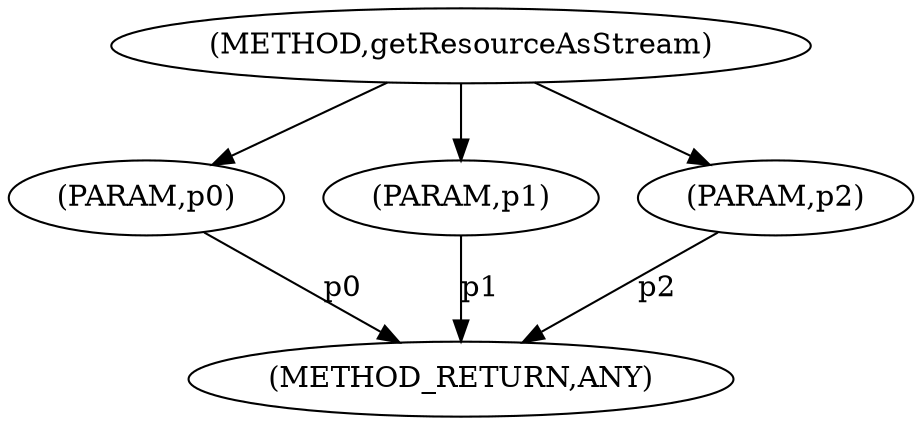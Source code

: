 digraph "getResourceAsStream" {  
"6173" [label = <(METHOD,getResourceAsStream)> ]
"6178" [label = <(METHOD_RETURN,ANY)> ]
"6174" [label = <(PARAM,p0)> ]
"6175" [label = <(PARAM,p1)> ]
"6176" [label = <(PARAM,p2)> ]
  "6174" -> "6178"  [ label = "p0"] 
  "6175" -> "6178"  [ label = "p1"] 
  "6176" -> "6178"  [ label = "p2"] 
  "6173" -> "6174" 
  "6173" -> "6175" 
  "6173" -> "6176" 
}
